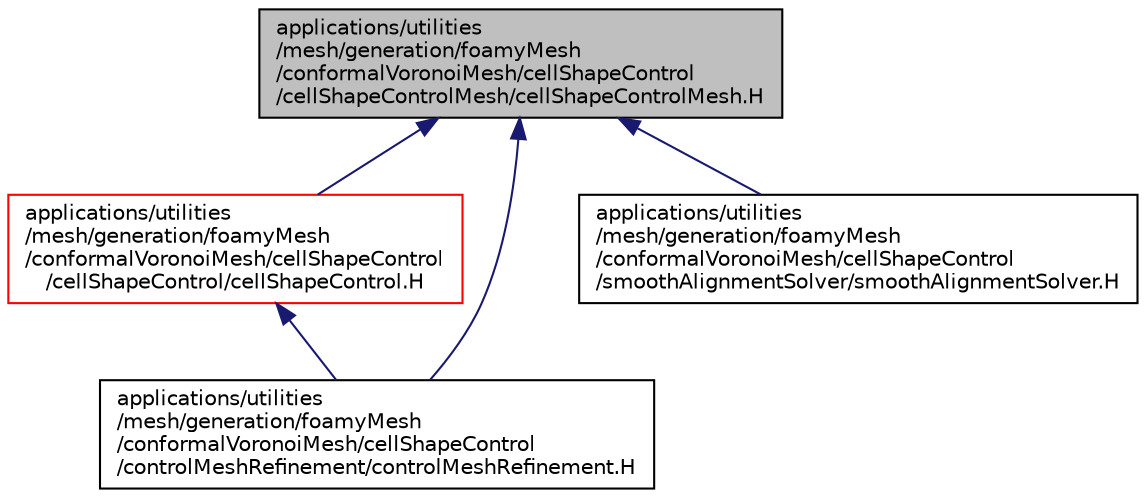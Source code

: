 digraph "applications/utilities/mesh/generation/foamyMesh/conformalVoronoiMesh/cellShapeControl/cellShapeControlMesh/cellShapeControlMesh.H"
{
  bgcolor="transparent";
  edge [fontname="Helvetica",fontsize="10",labelfontname="Helvetica",labelfontsize="10"];
  node [fontname="Helvetica",fontsize="10",shape=record];
  Node1 [label="applications/utilities\l/mesh/generation/foamyMesh\l/conformalVoronoiMesh/cellShapeControl\l/cellShapeControlMesh/cellShapeControlMesh.H",height=0.2,width=0.4,color="black", fillcolor="grey75", style="filled", fontcolor="black"];
  Node1 -> Node2 [dir="back",color="midnightblue",fontsize="10",style="solid",fontname="Helvetica"];
  Node2 [label="applications/utilities\l/mesh/generation/foamyMesh\l/conformalVoronoiMesh/cellShapeControl\l/cellShapeControl/cellShapeControl.H",height=0.2,width=0.4,color="red",URL="$a03946.html"];
  Node2 -> Node3 [dir="back",color="midnightblue",fontsize="10",style="solid",fontname="Helvetica"];
  Node3 [label="applications/utilities\l/mesh/generation/foamyMesh\l/conformalVoronoiMesh/cellShapeControl\l/controlMeshRefinement/controlMeshRefinement.H",height=0.2,width=0.4,color="black",URL="$a03960.html"];
  Node1 -> Node3 [dir="back",color="midnightblue",fontsize="10",style="solid",fontname="Helvetica"];
  Node1 -> Node4 [dir="back",color="midnightblue",fontsize="10",style="solid",fontname="Helvetica"];
  Node4 [label="applications/utilities\l/mesh/generation/foamyMesh\l/conformalVoronoiMesh/cellShapeControl\l/smoothAlignmentSolver/smoothAlignmentSolver.H",height=0.2,width=0.4,color="black",URL="$a03962.html"];
}

